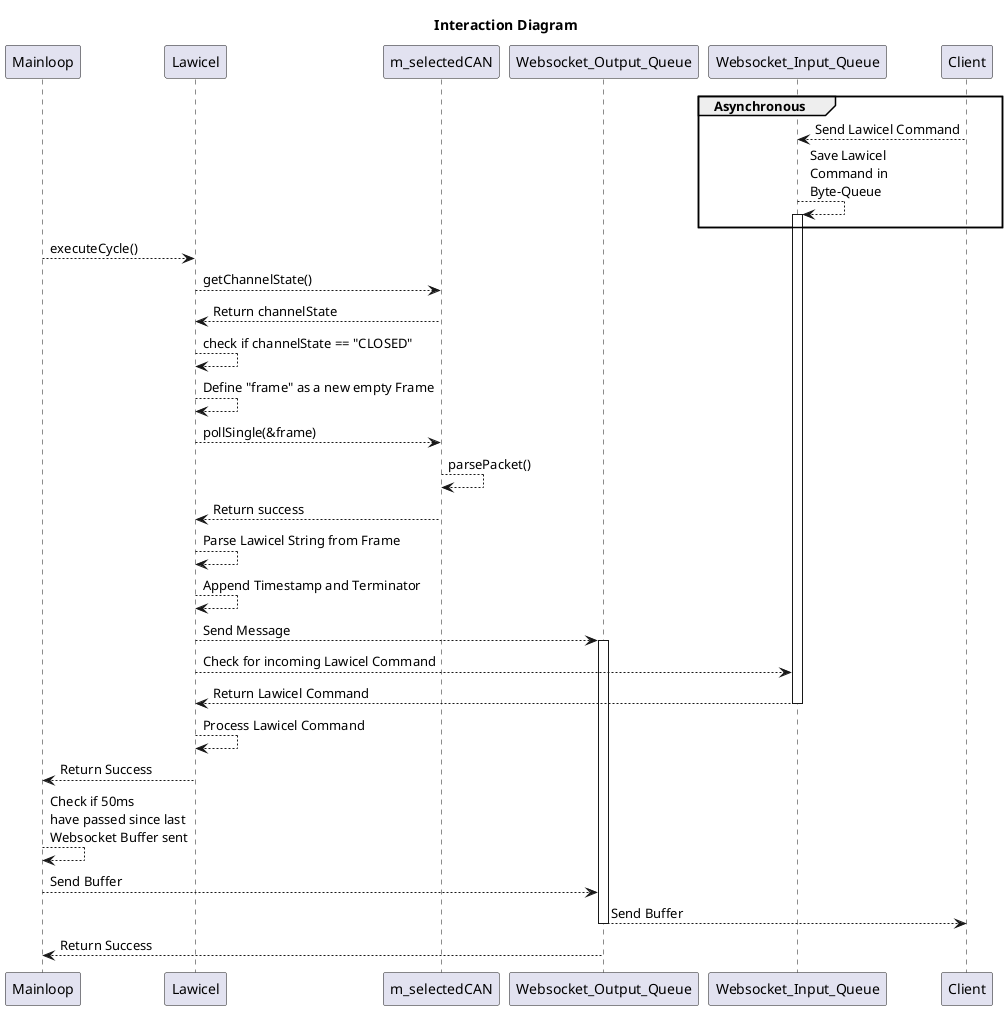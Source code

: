 @startuml

Title Interaction Diagram

participant Mainloop
participant Lawicel
participant m_selectedCAN
participant Websocket_Output_Queue
participant Websocket_Input_Queue
participant Client


group Asynchronous
    Client --> Websocket_Input_Queue : Send Lawicel Command
    Websocket_Input_Queue --> Websocket_Input_Queue : Save Lawicel \nCommand in \nByte-Queue
    activate Websocket_Input_Queue
end

Mainloop --> Lawicel : executeCycle()
Lawicel --> m_selectedCAN : getChannelState()
m_selectedCAN --> Lawicel : Return channelState
Lawicel --> Lawicel : check if channelState == "CLOSED"
Lawicel --> Lawicel : Define "frame" as a new empty Frame
Lawicel --> m_selectedCAN : pollSingle(&frame)


m_selectedCAN --> m_selectedCAN  : parsePacket()
m_selectedCAN --> Lawicel : Return success

Lawicel --> Lawicel : Parse Lawicel String from Frame
Lawicel --> Lawicel : Append Timestamp and Terminator
Lawicel --> Websocket_Output_Queue : Send Message
activate Websocket_Output_Queue


Lawicel --> Websocket_Input_Queue : Check for incoming Lawicel Command
Websocket_Input_Queue --> Lawicel : Return Lawicel Command
deactivate Websocket_Input_Queue

Lawicel --> Lawicel : Process Lawicel Command
Lawicel --> Mainloop : Return Success

Mainloop --> Mainloop : Check if 50ms \nhave passed since last \nWebsocket Buffer sent
Mainloop --> Websocket_Output_Queue : Send Buffer
Websocket_Output_Queue --> Client : Send Buffer
deactivate Websocket_Output_Queue
Websocket_Output_Queue --> Mainloop : Return Success

@enduml